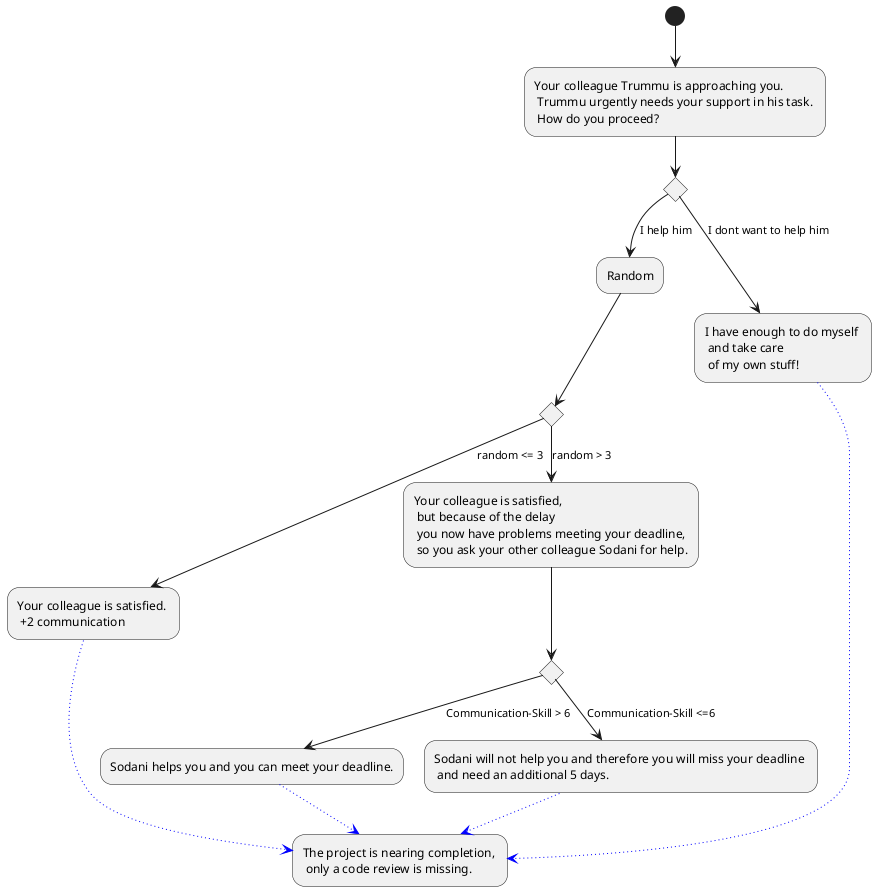 @startuml
(*) --> "Your colleague Trummu is approaching you.\n Trummu urgently needs your support in his task. \n How do you proceed?"
if "" then 
--> [I help him] "Random"
if "" then
--> [random <= 3] "Your colleague is satisfied. \n +2 communication" as a
else
--> [random > 3] "Your colleague is satisfied, \n but because of the delay \n you now have problems meeting your deadline, \n so you ask your other colleague Sodani for help." as b
if "" then 
--> [Communication-Skill > 6] "Sodani helps you and you can meet your deadline." as c
else
--> [Communication-Skill <=6] "Sodani will not help you and therefore you will miss your deadline \n and need an additional 5 days."
-[#blue,dotted]-> "The project is nearing completion, \n only a code review is missing." as ende
endif
endif
else
--> [I dont want to help him] "I have enough to do myself \n and take care \n of my own stuff!" as assi
endif
a -[#blue,dotted]-> ende
c -[#blue,dotted]-> ende
assi -[#blue,dotted]-> ende
@enduml